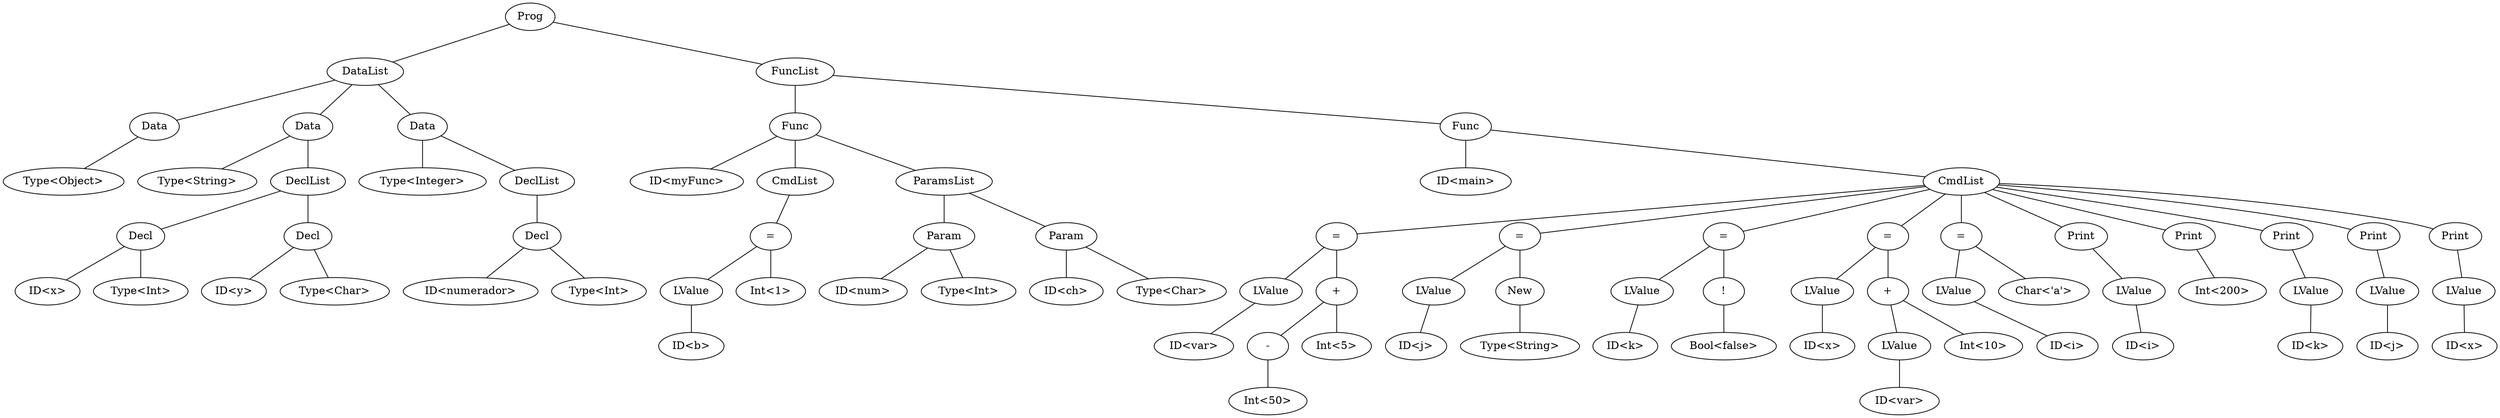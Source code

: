 graph program {
79 [label=Prog]
79--2
2 [label=DataList]
2--1
1 [label= "Data"]
1--0
0 [label="Type<Object>"]
2--12
12 [label= "Data"]
12--11
11 [label="Type<String>"]
12--7
7 [label=DeclList]
7--6
6 [label="Decl"]
6--5
5 [label="ID<x>"]
6--4
4 [label="Type<Int>"]
7--10
10 [label="Decl"]
10--9
9 [label="ID<y>"]
10--8
8 [label="Type<Char>"]
2--18
18 [label= "Data"]
18--17
17 [label="Type<Integer>"]
18--16
16 [label=DeclList]
16--15
15 [label="Decl"]
15--14
14 [label="ID<numerador>"]
15--13
13 [label="Type<Int>"]
79--33
33 [label=FuncList]
33--32
32 [label="Func"]
32--31
31 [label="ID<myFunc>"]
32--30
30 [label=CmdList]
30--29
29 [label= "="]
29--27
27 [label="LValue"]
27--26
26 [label="ID<b>"]
29--28
28 [label="Int<1>"]
32--22
22 [label="ParamsList"]
22--21
21 [label="Param"]
21--20
20 [label="ID<num>"]
21--19
19 [label="Type<Int>"]
22--25
25 [label="Param"]
25--24
24 [label="ID<ch>"]
25--23
23 [label="Type<Char>"]
33--78
78 [label="Func"]
78--77
77 [label="ID<main>"]
78--41
41 [label=CmdList]
41--40
40 [label= "="]
40--35
35 [label="LValue"]
35--34
34 [label="ID<var>"]
40--39
39 [label= "+"]
39--37
37 [label= "-"]
37--36
36 [label="Int<50>"]
39--38
38 [label="Int<5>"]
41--46
46 [label= "="]
46--43
43 [label="LValue"]
43--42
42 [label="ID<j>"]
46--45
45 [label= "New"]
45--44
44 [label="Type<String>"]
41--51
51 [label= "="]
51--48
48 [label="LValue"]
48--47
47 [label="ID<k>"]
51--50
50 [label= "!"]
50--49
49 [label="Bool<false>"]
41--58
58 [label= "="]
58--53
53 [label="LValue"]
53--52
52 [label="ID<x>"]
58--57
57 [label= "+"]
57--55
55 [label="LValue"]
55--54
54 [label="ID<var>"]
57--56
56 [label="Int<10>"]
41--62
62 [label= "="]
62--60
60 [label="LValue"]
60--59
59 [label="ID<i>"]
62--61
61 [label="Char<'a'>"]
41--65
65 [label="Print"]
65--64
64 [label="LValue"]
64--63
63 [label="ID<i>"]
41--67
67 [label="Print"]
67--66
66 [label="Int<200>"]
41--70
70 [label="Print"]
70--69
69 [label="LValue"]
69--68
68 [label="ID<k>"]
41--73
73 [label="Print"]
73--72
72 [label="LValue"]
72--71
71 [label="ID<j>"]
41--76
76 [label="Print"]
76--75
75 [label="LValue"]
75--74
74 [label="ID<x>"]
}
